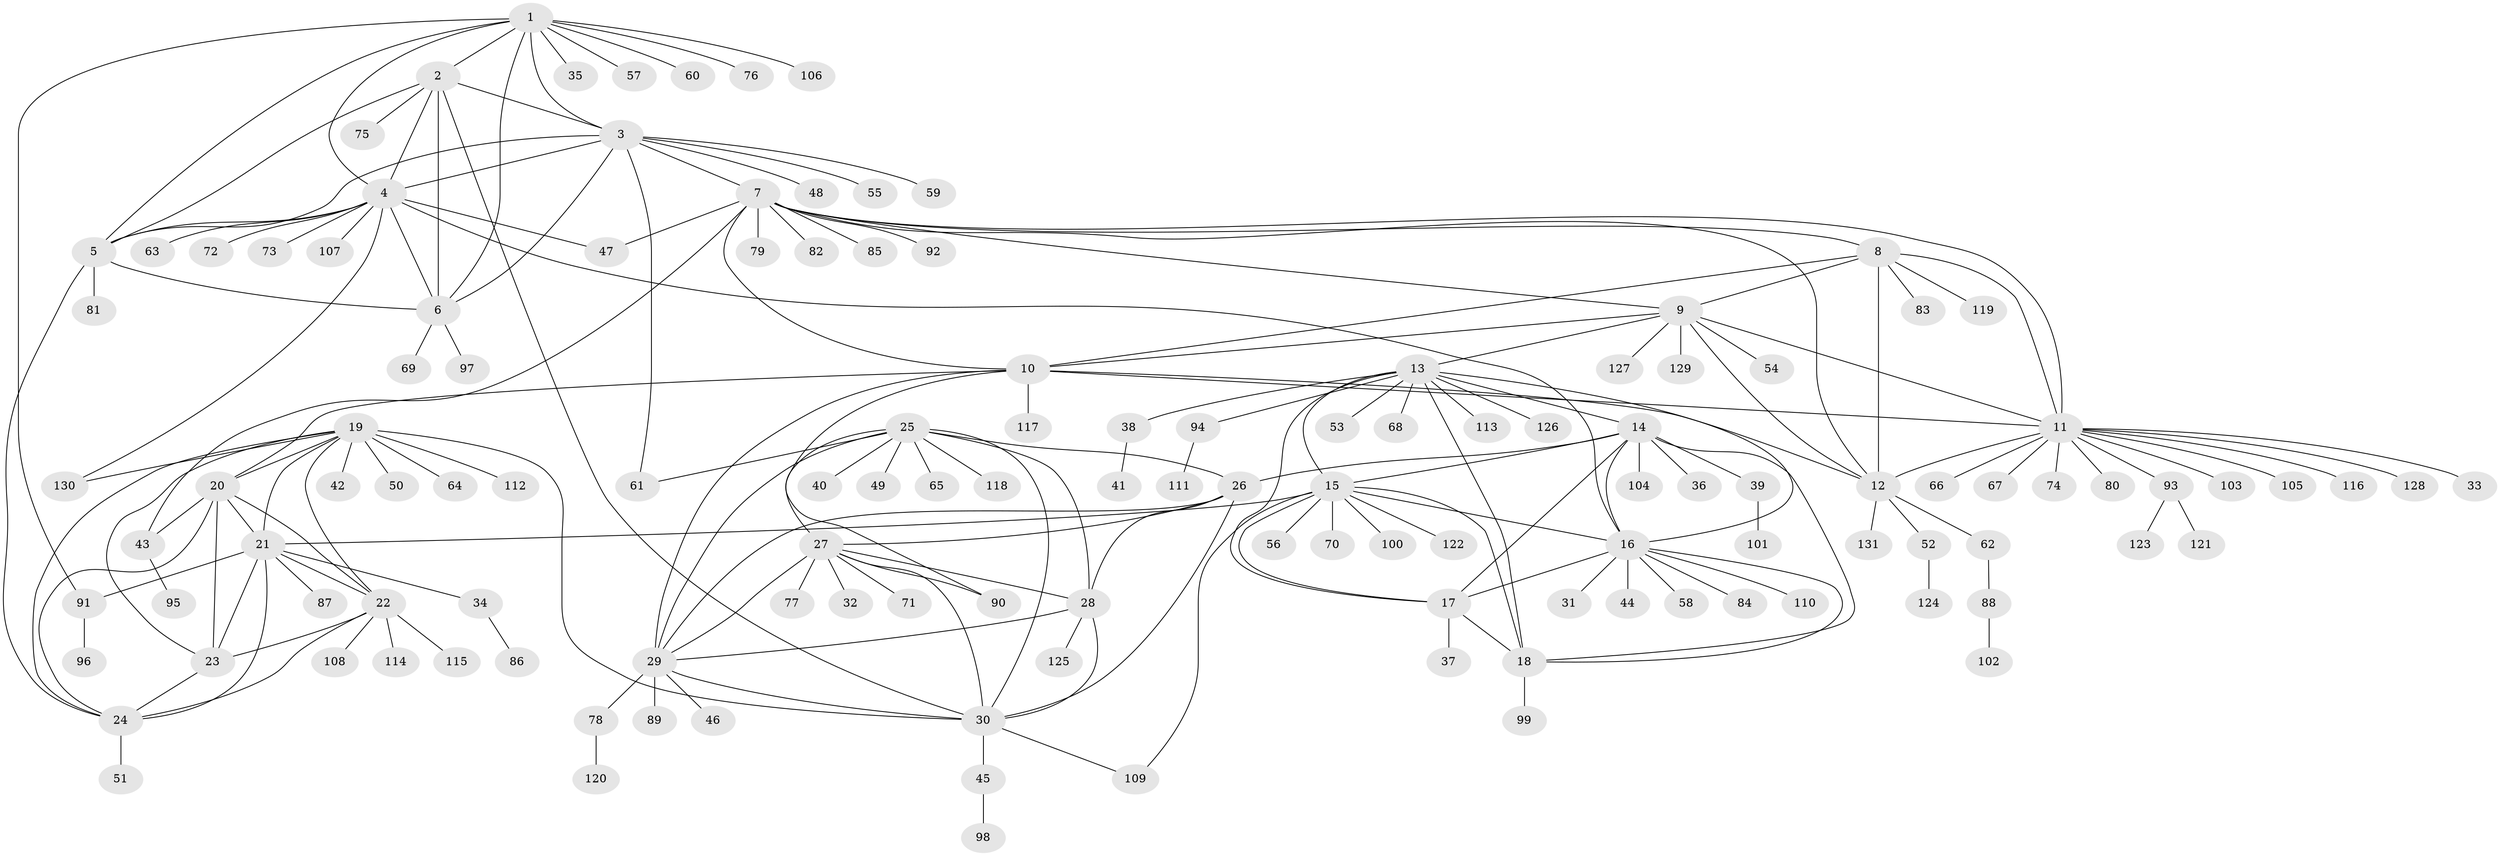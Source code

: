 // Generated by graph-tools (version 1.1) at 2025/02/03/09/25 03:02:49]
// undirected, 131 vertices, 193 edges
graph export_dot {
graph [start="1"]
  node [color=gray90,style=filled];
  1;
  2;
  3;
  4;
  5;
  6;
  7;
  8;
  9;
  10;
  11;
  12;
  13;
  14;
  15;
  16;
  17;
  18;
  19;
  20;
  21;
  22;
  23;
  24;
  25;
  26;
  27;
  28;
  29;
  30;
  31;
  32;
  33;
  34;
  35;
  36;
  37;
  38;
  39;
  40;
  41;
  42;
  43;
  44;
  45;
  46;
  47;
  48;
  49;
  50;
  51;
  52;
  53;
  54;
  55;
  56;
  57;
  58;
  59;
  60;
  61;
  62;
  63;
  64;
  65;
  66;
  67;
  68;
  69;
  70;
  71;
  72;
  73;
  74;
  75;
  76;
  77;
  78;
  79;
  80;
  81;
  82;
  83;
  84;
  85;
  86;
  87;
  88;
  89;
  90;
  91;
  92;
  93;
  94;
  95;
  96;
  97;
  98;
  99;
  100;
  101;
  102;
  103;
  104;
  105;
  106;
  107;
  108;
  109;
  110;
  111;
  112;
  113;
  114;
  115;
  116;
  117;
  118;
  119;
  120;
  121;
  122;
  123;
  124;
  125;
  126;
  127;
  128;
  129;
  130;
  131;
  1 -- 2;
  1 -- 3;
  1 -- 4;
  1 -- 5;
  1 -- 6;
  1 -- 35;
  1 -- 57;
  1 -- 60;
  1 -- 76;
  1 -- 91;
  1 -- 106;
  2 -- 3;
  2 -- 4;
  2 -- 5;
  2 -- 6;
  2 -- 30;
  2 -- 75;
  3 -- 4;
  3 -- 5;
  3 -- 6;
  3 -- 7;
  3 -- 48;
  3 -- 55;
  3 -- 59;
  3 -- 61;
  4 -- 5;
  4 -- 6;
  4 -- 16;
  4 -- 47;
  4 -- 63;
  4 -- 72;
  4 -- 73;
  4 -- 107;
  4 -- 130;
  5 -- 6;
  5 -- 24;
  5 -- 81;
  6 -- 69;
  6 -- 97;
  7 -- 8;
  7 -- 9;
  7 -- 10;
  7 -- 11;
  7 -- 12;
  7 -- 43;
  7 -- 47;
  7 -- 79;
  7 -- 82;
  7 -- 85;
  7 -- 92;
  8 -- 9;
  8 -- 10;
  8 -- 11;
  8 -- 12;
  8 -- 83;
  8 -- 119;
  9 -- 10;
  9 -- 11;
  9 -- 12;
  9 -- 13;
  9 -- 54;
  9 -- 127;
  9 -- 129;
  10 -- 11;
  10 -- 12;
  10 -- 20;
  10 -- 29;
  10 -- 90;
  10 -- 117;
  11 -- 12;
  11 -- 33;
  11 -- 66;
  11 -- 67;
  11 -- 74;
  11 -- 80;
  11 -- 93;
  11 -- 103;
  11 -- 105;
  11 -- 116;
  11 -- 128;
  12 -- 52;
  12 -- 62;
  12 -- 131;
  13 -- 14;
  13 -- 15;
  13 -- 16;
  13 -- 17;
  13 -- 18;
  13 -- 38;
  13 -- 53;
  13 -- 68;
  13 -- 94;
  13 -- 113;
  13 -- 126;
  14 -- 15;
  14 -- 16;
  14 -- 17;
  14 -- 18;
  14 -- 26;
  14 -- 36;
  14 -- 39;
  14 -- 104;
  15 -- 16;
  15 -- 17;
  15 -- 18;
  15 -- 21;
  15 -- 56;
  15 -- 70;
  15 -- 100;
  15 -- 109;
  15 -- 122;
  16 -- 17;
  16 -- 18;
  16 -- 31;
  16 -- 44;
  16 -- 58;
  16 -- 84;
  16 -- 110;
  17 -- 18;
  17 -- 37;
  18 -- 99;
  19 -- 20;
  19 -- 21;
  19 -- 22;
  19 -- 23;
  19 -- 24;
  19 -- 30;
  19 -- 42;
  19 -- 50;
  19 -- 64;
  19 -- 112;
  19 -- 130;
  20 -- 21;
  20 -- 22;
  20 -- 23;
  20 -- 24;
  20 -- 43;
  21 -- 22;
  21 -- 23;
  21 -- 24;
  21 -- 34;
  21 -- 87;
  21 -- 91;
  22 -- 23;
  22 -- 24;
  22 -- 108;
  22 -- 114;
  22 -- 115;
  23 -- 24;
  24 -- 51;
  25 -- 26;
  25 -- 27;
  25 -- 28;
  25 -- 29;
  25 -- 30;
  25 -- 40;
  25 -- 49;
  25 -- 61;
  25 -- 65;
  25 -- 118;
  26 -- 27;
  26 -- 28;
  26 -- 29;
  26 -- 30;
  27 -- 28;
  27 -- 29;
  27 -- 30;
  27 -- 32;
  27 -- 71;
  27 -- 77;
  27 -- 90;
  28 -- 29;
  28 -- 30;
  28 -- 125;
  29 -- 30;
  29 -- 46;
  29 -- 78;
  29 -- 89;
  30 -- 45;
  30 -- 109;
  34 -- 86;
  38 -- 41;
  39 -- 101;
  43 -- 95;
  45 -- 98;
  52 -- 124;
  62 -- 88;
  78 -- 120;
  88 -- 102;
  91 -- 96;
  93 -- 121;
  93 -- 123;
  94 -- 111;
}
